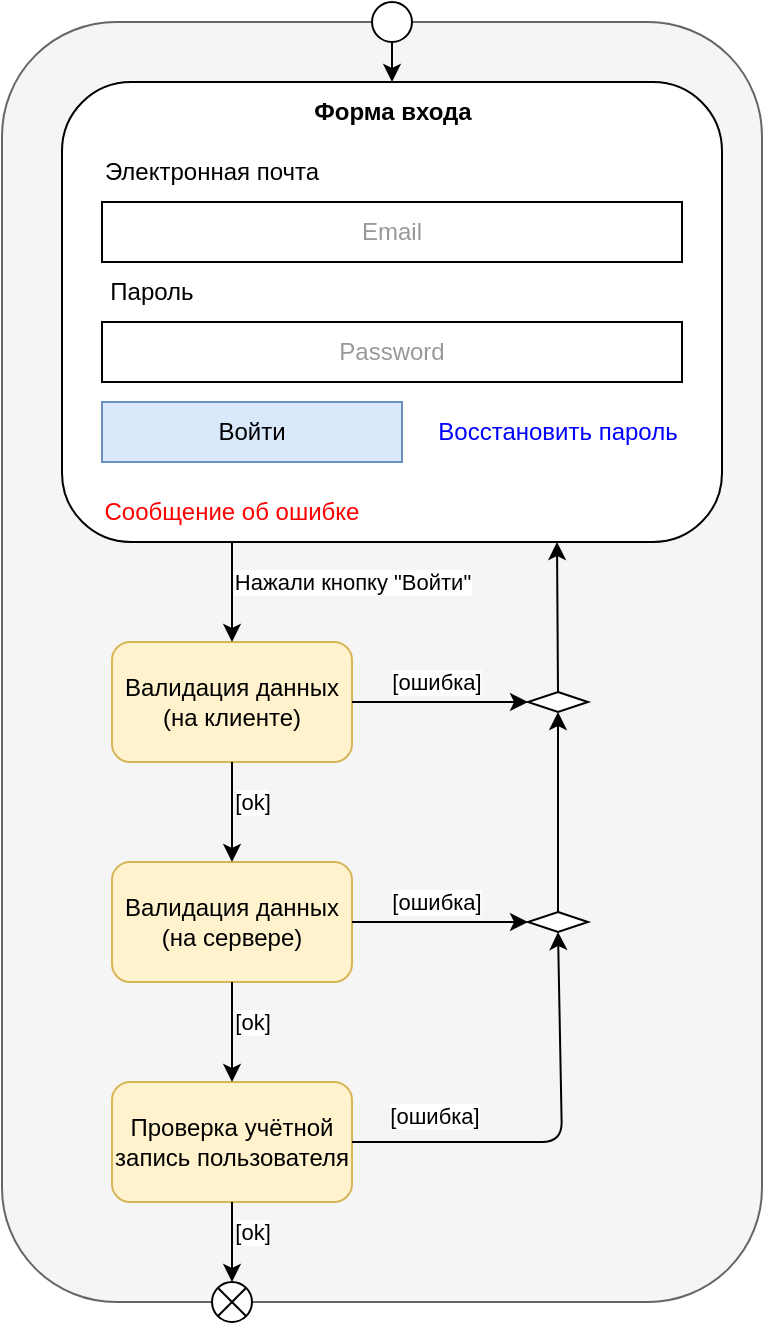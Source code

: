 <mxfile version="23.0.2" type="device">
  <diagram name="Страница — 1" id="lwFxoNZVOsWcV77fsAZV">
    <mxGraphModel dx="1221" dy="823" grid="1" gridSize="10" guides="1" tooltips="1" connect="1" arrows="1" fold="1" page="1" pageScale="1" pageWidth="827" pageHeight="1169" math="0" shadow="0">
      <root>
        <mxCell id="0" />
        <mxCell id="1" parent="0" />
        <mxCell id="IgeLQids6hlCfI4V9-Eq-91" value="" style="rounded=1;whiteSpace=wrap;html=1;fillColor=#f5f5f5;strokeColor=#666666;fontColor=#333333;" parent="1" vertex="1">
          <mxGeometry x="180" y="180" width="380" height="640" as="geometry" />
        </mxCell>
        <mxCell id="IgeLQids6hlCfI4V9-Eq-38" value="" style="rounded=1;whiteSpace=wrap;html=1;" parent="1" vertex="1">
          <mxGeometry x="210" y="210" width="330" height="230" as="geometry" />
        </mxCell>
        <mxCell id="IgeLQids6hlCfI4V9-Eq-39" value="&lt;b&gt;Форма входа&lt;/b&gt;" style="text;html=1;strokeColor=none;fillColor=none;align=center;verticalAlign=middle;whiteSpace=wrap;rounded=0;" parent="1" vertex="1">
          <mxGeometry x="327.5" y="210" width="95" height="30" as="geometry" />
        </mxCell>
        <mxCell id="IgeLQids6hlCfI4V9-Eq-40" value="Электронная почта" style="text;html=1;strokeColor=none;fillColor=none;align=center;verticalAlign=middle;whiteSpace=wrap;rounded=0;" parent="1" vertex="1">
          <mxGeometry x="230" y="240" width="110" height="30" as="geometry" />
        </mxCell>
        <mxCell id="IgeLQids6hlCfI4V9-Eq-41" value="&lt;font color=&quot;#999999&quot;&gt;Email&lt;/font&gt;" style="rounded=0;whiteSpace=wrap;html=1;" parent="1" vertex="1">
          <mxGeometry x="230" y="270" width="290" height="30" as="geometry" />
        </mxCell>
        <mxCell id="IgeLQids6hlCfI4V9-Eq-42" value="Пароль" style="text;html=1;strokeColor=none;fillColor=none;align=center;verticalAlign=middle;whiteSpace=wrap;rounded=0;" parent="1" vertex="1">
          <mxGeometry x="230" y="300" width="50" height="30" as="geometry" />
        </mxCell>
        <mxCell id="IgeLQids6hlCfI4V9-Eq-43" value="&lt;font color=&quot;#999999&quot;&gt;Password&lt;/font&gt;" style="rounded=0;whiteSpace=wrap;html=1;" parent="1" vertex="1">
          <mxGeometry x="230" y="330" width="290" height="30" as="geometry" />
        </mxCell>
        <mxCell id="IgeLQids6hlCfI4V9-Eq-44" value="Войти" style="rounded=0;whiteSpace=wrap;html=1;fillColor=#dae8fc;strokeColor=#6c8ebf;" parent="1" vertex="1">
          <mxGeometry x="230" y="370" width="150" height="30" as="geometry" />
        </mxCell>
        <mxCell id="IgeLQids6hlCfI4V9-Eq-45" value="&lt;font color=&quot;#ff0000&quot;&gt;Сообщение об ошибке&lt;/font&gt;" style="text;html=1;strokeColor=none;fillColor=none;align=center;verticalAlign=middle;whiteSpace=wrap;rounded=0;" parent="1" vertex="1">
          <mxGeometry x="230" y="410" width="130" height="30" as="geometry" />
        </mxCell>
        <mxCell id="IgeLQids6hlCfI4V9-Eq-100" value="" style="ellipse;whiteSpace=wrap;html=1;" parent="1" vertex="1">
          <mxGeometry x="365" y="170" width="20" height="20" as="geometry" />
        </mxCell>
        <mxCell id="IgeLQids6hlCfI4V9-Eq-101" value="" style="endArrow=classic;html=1;rounded=1;entryX=0.5;entryY=0;entryDx=0;entryDy=0;curved=0;exitX=0.5;exitY=1;exitDx=0;exitDy=0;" parent="1" source="IgeLQids6hlCfI4V9-Eq-100" target="IgeLQids6hlCfI4V9-Eq-39" edge="1">
          <mxGeometry width="50" height="50" relative="1" as="geometry">
            <mxPoint x="380" y="200" as="sourcePoint" />
            <mxPoint x="210" y="329" as="targetPoint" />
          </mxGeometry>
        </mxCell>
        <mxCell id="IgeLQids6hlCfI4V9-Eq-162" value="&lt;font color=&quot;#0000ff&quot;&gt;Восстановить пароль&lt;/font&gt;" style="text;html=1;strokeColor=none;fillColor=none;align=center;verticalAlign=middle;whiteSpace=wrap;rounded=0;" parent="1" vertex="1">
          <mxGeometry x="396" y="370" width="124" height="30" as="geometry" />
        </mxCell>
        <mxCell id="MYQqMZ2FrlThPKlm4ttI-3" value="Валидация данных (на клиенте)" style="rounded=1;whiteSpace=wrap;html=1;fillColor=#fff2cc;strokeColor=#d6b656;" parent="1" vertex="1">
          <mxGeometry x="235" y="490" width="120" height="60" as="geometry" />
        </mxCell>
        <mxCell id="MYQqMZ2FrlThPKlm4ttI-4" value="" style="endArrow=classic;html=1;rounded=1;exitX=0.5;exitY=1;exitDx=0;exitDy=0;entryX=0.5;entryY=0;entryDx=0;entryDy=0;curved=0;" parent="1" source="IgeLQids6hlCfI4V9-Eq-45" target="MYQqMZ2FrlThPKlm4ttI-3" edge="1">
          <mxGeometry width="50" height="50" relative="1" as="geometry">
            <mxPoint x="550" y="393" as="sourcePoint" />
            <mxPoint x="690" y="393" as="targetPoint" />
          </mxGeometry>
        </mxCell>
        <mxCell id="MYQqMZ2FrlThPKlm4ttI-5" value="Нажали кнопку &quot;Войти&quot;" style="edgeLabel;html=1;align=center;verticalAlign=middle;resizable=0;points=[];" parent="MYQqMZ2FrlThPKlm4ttI-4" vertex="1" connectable="0">
          <mxGeometry x="-0.019" y="1" relative="1" as="geometry">
            <mxPoint x="59" y="-5" as="offset" />
          </mxGeometry>
        </mxCell>
        <mxCell id="MYQqMZ2FrlThPKlm4ttI-6" value="" style="rhombus;whiteSpace=wrap;html=1;" parent="1" vertex="1">
          <mxGeometry x="443" y="515" width="30" height="10" as="geometry" />
        </mxCell>
        <mxCell id="MYQqMZ2FrlThPKlm4ttI-7" value="" style="endArrow=classic;html=1;rounded=1;entryX=0.75;entryY=1;entryDx=0;entryDy=0;curved=0;exitX=0.5;exitY=0;exitDx=0;exitDy=0;" parent="1" source="MYQqMZ2FrlThPKlm4ttI-6" target="IgeLQids6hlCfI4V9-Eq-38" edge="1">
          <mxGeometry width="50" height="50" relative="1" as="geometry">
            <mxPoint x="705" y="398" as="sourcePoint" />
            <mxPoint x="705" y="480" as="targetPoint" />
          </mxGeometry>
        </mxCell>
        <mxCell id="MYQqMZ2FrlThPKlm4ttI-9" value="" style="endArrow=classic;html=1;rounded=1;curved=0;exitX=1;exitY=0.5;exitDx=0;exitDy=0;entryX=0;entryY=0.5;entryDx=0;entryDy=0;" parent="1" source="MYQqMZ2FrlThPKlm4ttI-3" target="MYQqMZ2FrlThPKlm4ttI-6" edge="1">
          <mxGeometry width="50" height="50" relative="1" as="geometry">
            <mxPoint x="705" y="398" as="sourcePoint" />
            <mxPoint x="705" y="480" as="targetPoint" />
          </mxGeometry>
        </mxCell>
        <mxCell id="MYQqMZ2FrlThPKlm4ttI-11" value="[ошибка]" style="edgeLabel;html=1;align=center;verticalAlign=middle;resizable=0;points=[];" parent="MYQqMZ2FrlThPKlm4ttI-9" vertex="1" connectable="0">
          <mxGeometry x="-0.061" y="8" relative="1" as="geometry">
            <mxPoint y="-2" as="offset" />
          </mxGeometry>
        </mxCell>
        <mxCell id="MYQqMZ2FrlThPKlm4ttI-12" value="Валидация данных (на сервере)" style="rounded=1;whiteSpace=wrap;html=1;fillColor=#fff2cc;strokeColor=#d6b656;" parent="1" vertex="1">
          <mxGeometry x="235" y="600" width="120" height="60" as="geometry" />
        </mxCell>
        <mxCell id="MYQqMZ2FrlThPKlm4ttI-13" value="" style="endArrow=classic;html=1;rounded=1;exitX=0.5;exitY=1;exitDx=0;exitDy=0;entryX=0.5;entryY=0;entryDx=0;entryDy=0;curved=0;" parent="1" source="MYQqMZ2FrlThPKlm4ttI-3" target="MYQqMZ2FrlThPKlm4ttI-12" edge="1">
          <mxGeometry width="50" height="50" relative="1" as="geometry">
            <mxPoint x="305" y="450" as="sourcePoint" />
            <mxPoint x="305" y="500" as="targetPoint" />
          </mxGeometry>
        </mxCell>
        <mxCell id="MYQqMZ2FrlThPKlm4ttI-14" value="[ok]" style="edgeLabel;html=1;align=center;verticalAlign=middle;resizable=0;points=[];" parent="MYQqMZ2FrlThPKlm4ttI-13" vertex="1" connectable="0">
          <mxGeometry x="-0.019" y="1" relative="1" as="geometry">
            <mxPoint x="9" y="-5" as="offset" />
          </mxGeometry>
        </mxCell>
        <mxCell id="MYQqMZ2FrlThPKlm4ttI-15" value="" style="endArrow=classic;html=1;rounded=1;curved=0;exitX=1;exitY=0.5;exitDx=0;exitDy=0;entryX=0;entryY=0.5;entryDx=0;entryDy=0;" parent="1" source="MYQqMZ2FrlThPKlm4ttI-12" target="MYQqMZ2FrlThPKlm4ttI-19" edge="1">
          <mxGeometry width="50" height="50" relative="1" as="geometry">
            <mxPoint x="365" y="530" as="sourcePoint" />
            <mxPoint x="453" y="530" as="targetPoint" />
          </mxGeometry>
        </mxCell>
        <mxCell id="MYQqMZ2FrlThPKlm4ttI-17" value="[ошибка]" style="edgeLabel;html=1;align=center;verticalAlign=middle;resizable=0;points=[];" parent="MYQqMZ2FrlThPKlm4ttI-15" vertex="1" connectable="0">
          <mxGeometry x="-0.061" y="8" relative="1" as="geometry">
            <mxPoint y="-2" as="offset" />
          </mxGeometry>
        </mxCell>
        <mxCell id="MYQqMZ2FrlThPKlm4ttI-19" value="" style="rhombus;whiteSpace=wrap;html=1;" parent="1" vertex="1">
          <mxGeometry x="443" y="625" width="30" height="10" as="geometry" />
        </mxCell>
        <mxCell id="MYQqMZ2FrlThPKlm4ttI-20" value="" style="endArrow=classic;html=1;rounded=1;entryX=0.5;entryY=1;entryDx=0;entryDy=0;curved=0;exitX=0.5;exitY=0;exitDx=0;exitDy=0;" parent="1" source="MYQqMZ2FrlThPKlm4ttI-19" target="MYQqMZ2FrlThPKlm4ttI-6" edge="1">
          <mxGeometry width="50" height="50" relative="1" as="geometry">
            <mxPoint x="468" y="525" as="sourcePoint" />
            <mxPoint x="468" y="450" as="targetPoint" />
          </mxGeometry>
        </mxCell>
        <mxCell id="MYQqMZ2FrlThPKlm4ttI-21" value="Проверка учётной запись пользователя" style="rounded=1;whiteSpace=wrap;html=1;fillColor=#fff2cc;strokeColor=#d6b656;" parent="1" vertex="1">
          <mxGeometry x="235" y="710" width="120" height="60" as="geometry" />
        </mxCell>
        <mxCell id="MYQqMZ2FrlThPKlm4ttI-22" value="" style="endArrow=classic;html=1;rounded=1;exitX=0.5;exitY=1;exitDx=0;exitDy=0;entryX=0.5;entryY=0;entryDx=0;entryDy=0;curved=0;" parent="1" source="MYQqMZ2FrlThPKlm4ttI-12" target="MYQqMZ2FrlThPKlm4ttI-21" edge="1">
          <mxGeometry width="50" height="50" relative="1" as="geometry">
            <mxPoint x="305" y="560" as="sourcePoint" />
            <mxPoint x="305" y="610" as="targetPoint" />
          </mxGeometry>
        </mxCell>
        <mxCell id="MYQqMZ2FrlThPKlm4ttI-23" value="[ok]" style="edgeLabel;html=1;align=center;verticalAlign=middle;resizable=0;points=[];" parent="MYQqMZ2FrlThPKlm4ttI-22" vertex="1" connectable="0">
          <mxGeometry x="-0.019" y="1" relative="1" as="geometry">
            <mxPoint x="9" y="-5" as="offset" />
          </mxGeometry>
        </mxCell>
        <mxCell id="MYQqMZ2FrlThPKlm4ttI-24" value="" style="endArrow=classic;html=1;rounded=1;curved=0;exitX=1;exitY=0.5;exitDx=0;exitDy=0;entryX=0.5;entryY=1;entryDx=0;entryDy=0;" parent="1" source="MYQqMZ2FrlThPKlm4ttI-21" target="MYQqMZ2FrlThPKlm4ttI-19" edge="1">
          <mxGeometry width="50" height="50" relative="1" as="geometry">
            <mxPoint x="365" y="640" as="sourcePoint" />
            <mxPoint x="453" y="640" as="targetPoint" />
            <Array as="points">
              <mxPoint x="460" y="740" />
            </Array>
          </mxGeometry>
        </mxCell>
        <mxCell id="MYQqMZ2FrlThPKlm4ttI-26" value="[ошибка]" style="edgeLabel;html=1;align=center;verticalAlign=middle;resizable=0;points=[];" parent="MYQqMZ2FrlThPKlm4ttI-24" vertex="1" connectable="0">
          <mxGeometry x="-0.061" y="8" relative="1" as="geometry">
            <mxPoint x="-58" y="-5" as="offset" />
          </mxGeometry>
        </mxCell>
        <mxCell id="MYQqMZ2FrlThPKlm4ttI-27" value="" style="shape=sumEllipse;perimeter=ellipsePerimeter;html=1;backgroundOutline=1;" parent="1" vertex="1">
          <mxGeometry x="285" y="810" width="20" height="20" as="geometry" />
        </mxCell>
        <mxCell id="MYQqMZ2FrlThPKlm4ttI-31" value="" style="endArrow=classic;html=1;rounded=1;exitX=0.5;exitY=1;exitDx=0;exitDy=0;entryX=0.5;entryY=0;entryDx=0;entryDy=0;curved=0;" parent="1" source="MYQqMZ2FrlThPKlm4ttI-21" target="MYQqMZ2FrlThPKlm4ttI-27" edge="1">
          <mxGeometry width="50" height="50" relative="1" as="geometry">
            <mxPoint x="305" y="670" as="sourcePoint" />
            <mxPoint x="305" y="720" as="targetPoint" />
          </mxGeometry>
        </mxCell>
        <mxCell id="MYQqMZ2FrlThPKlm4ttI-32" value="[ok]" style="edgeLabel;html=1;align=center;verticalAlign=middle;resizable=0;points=[];" parent="MYQqMZ2FrlThPKlm4ttI-31" vertex="1" connectable="0">
          <mxGeometry x="-0.019" y="1" relative="1" as="geometry">
            <mxPoint x="9" y="-5" as="offset" />
          </mxGeometry>
        </mxCell>
      </root>
    </mxGraphModel>
  </diagram>
</mxfile>
